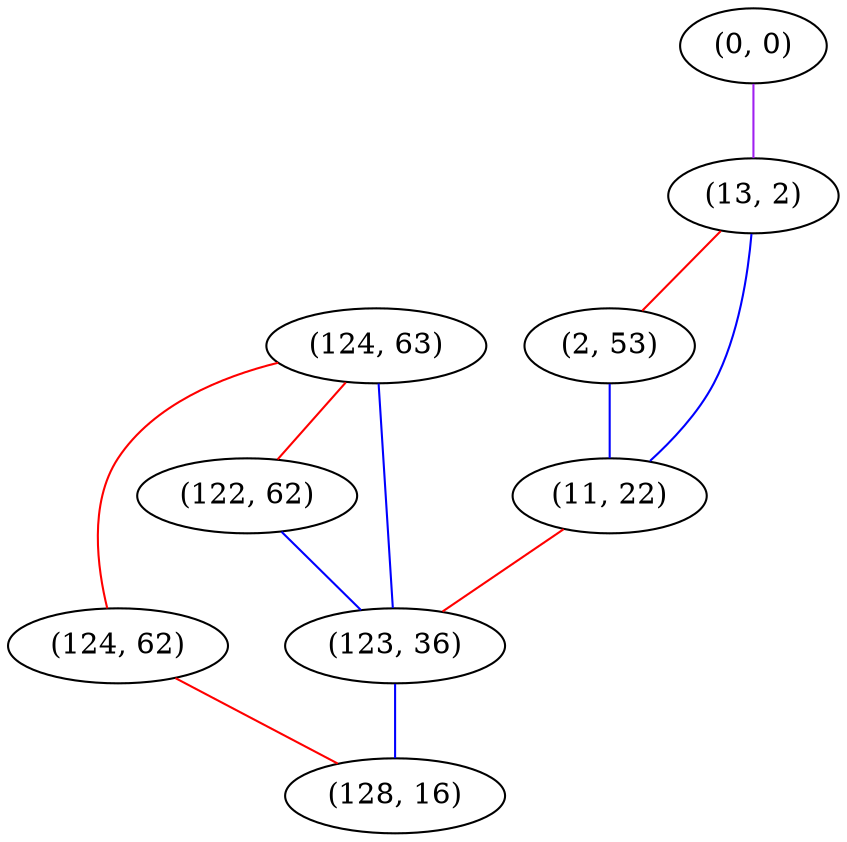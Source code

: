 graph "" {
"(124, 63)";
"(0, 0)";
"(13, 2)";
"(124, 62)";
"(2, 53)";
"(11, 22)";
"(122, 62)";
"(123, 36)";
"(128, 16)";
"(124, 63)" -- "(122, 62)"  [color=red, key=0, weight=1];
"(124, 63)" -- "(123, 36)"  [color=blue, key=0, weight=3];
"(124, 63)" -- "(124, 62)"  [color=red, key=0, weight=1];
"(0, 0)" -- "(13, 2)"  [color=purple, key=0, weight=4];
"(13, 2)" -- "(2, 53)"  [color=red, key=0, weight=1];
"(13, 2)" -- "(11, 22)"  [color=blue, key=0, weight=3];
"(124, 62)" -- "(128, 16)"  [color=red, key=0, weight=1];
"(2, 53)" -- "(11, 22)"  [color=blue, key=0, weight=3];
"(11, 22)" -- "(123, 36)"  [color=red, key=0, weight=1];
"(122, 62)" -- "(123, 36)"  [color=blue, key=0, weight=3];
"(123, 36)" -- "(128, 16)"  [color=blue, key=0, weight=3];
}
